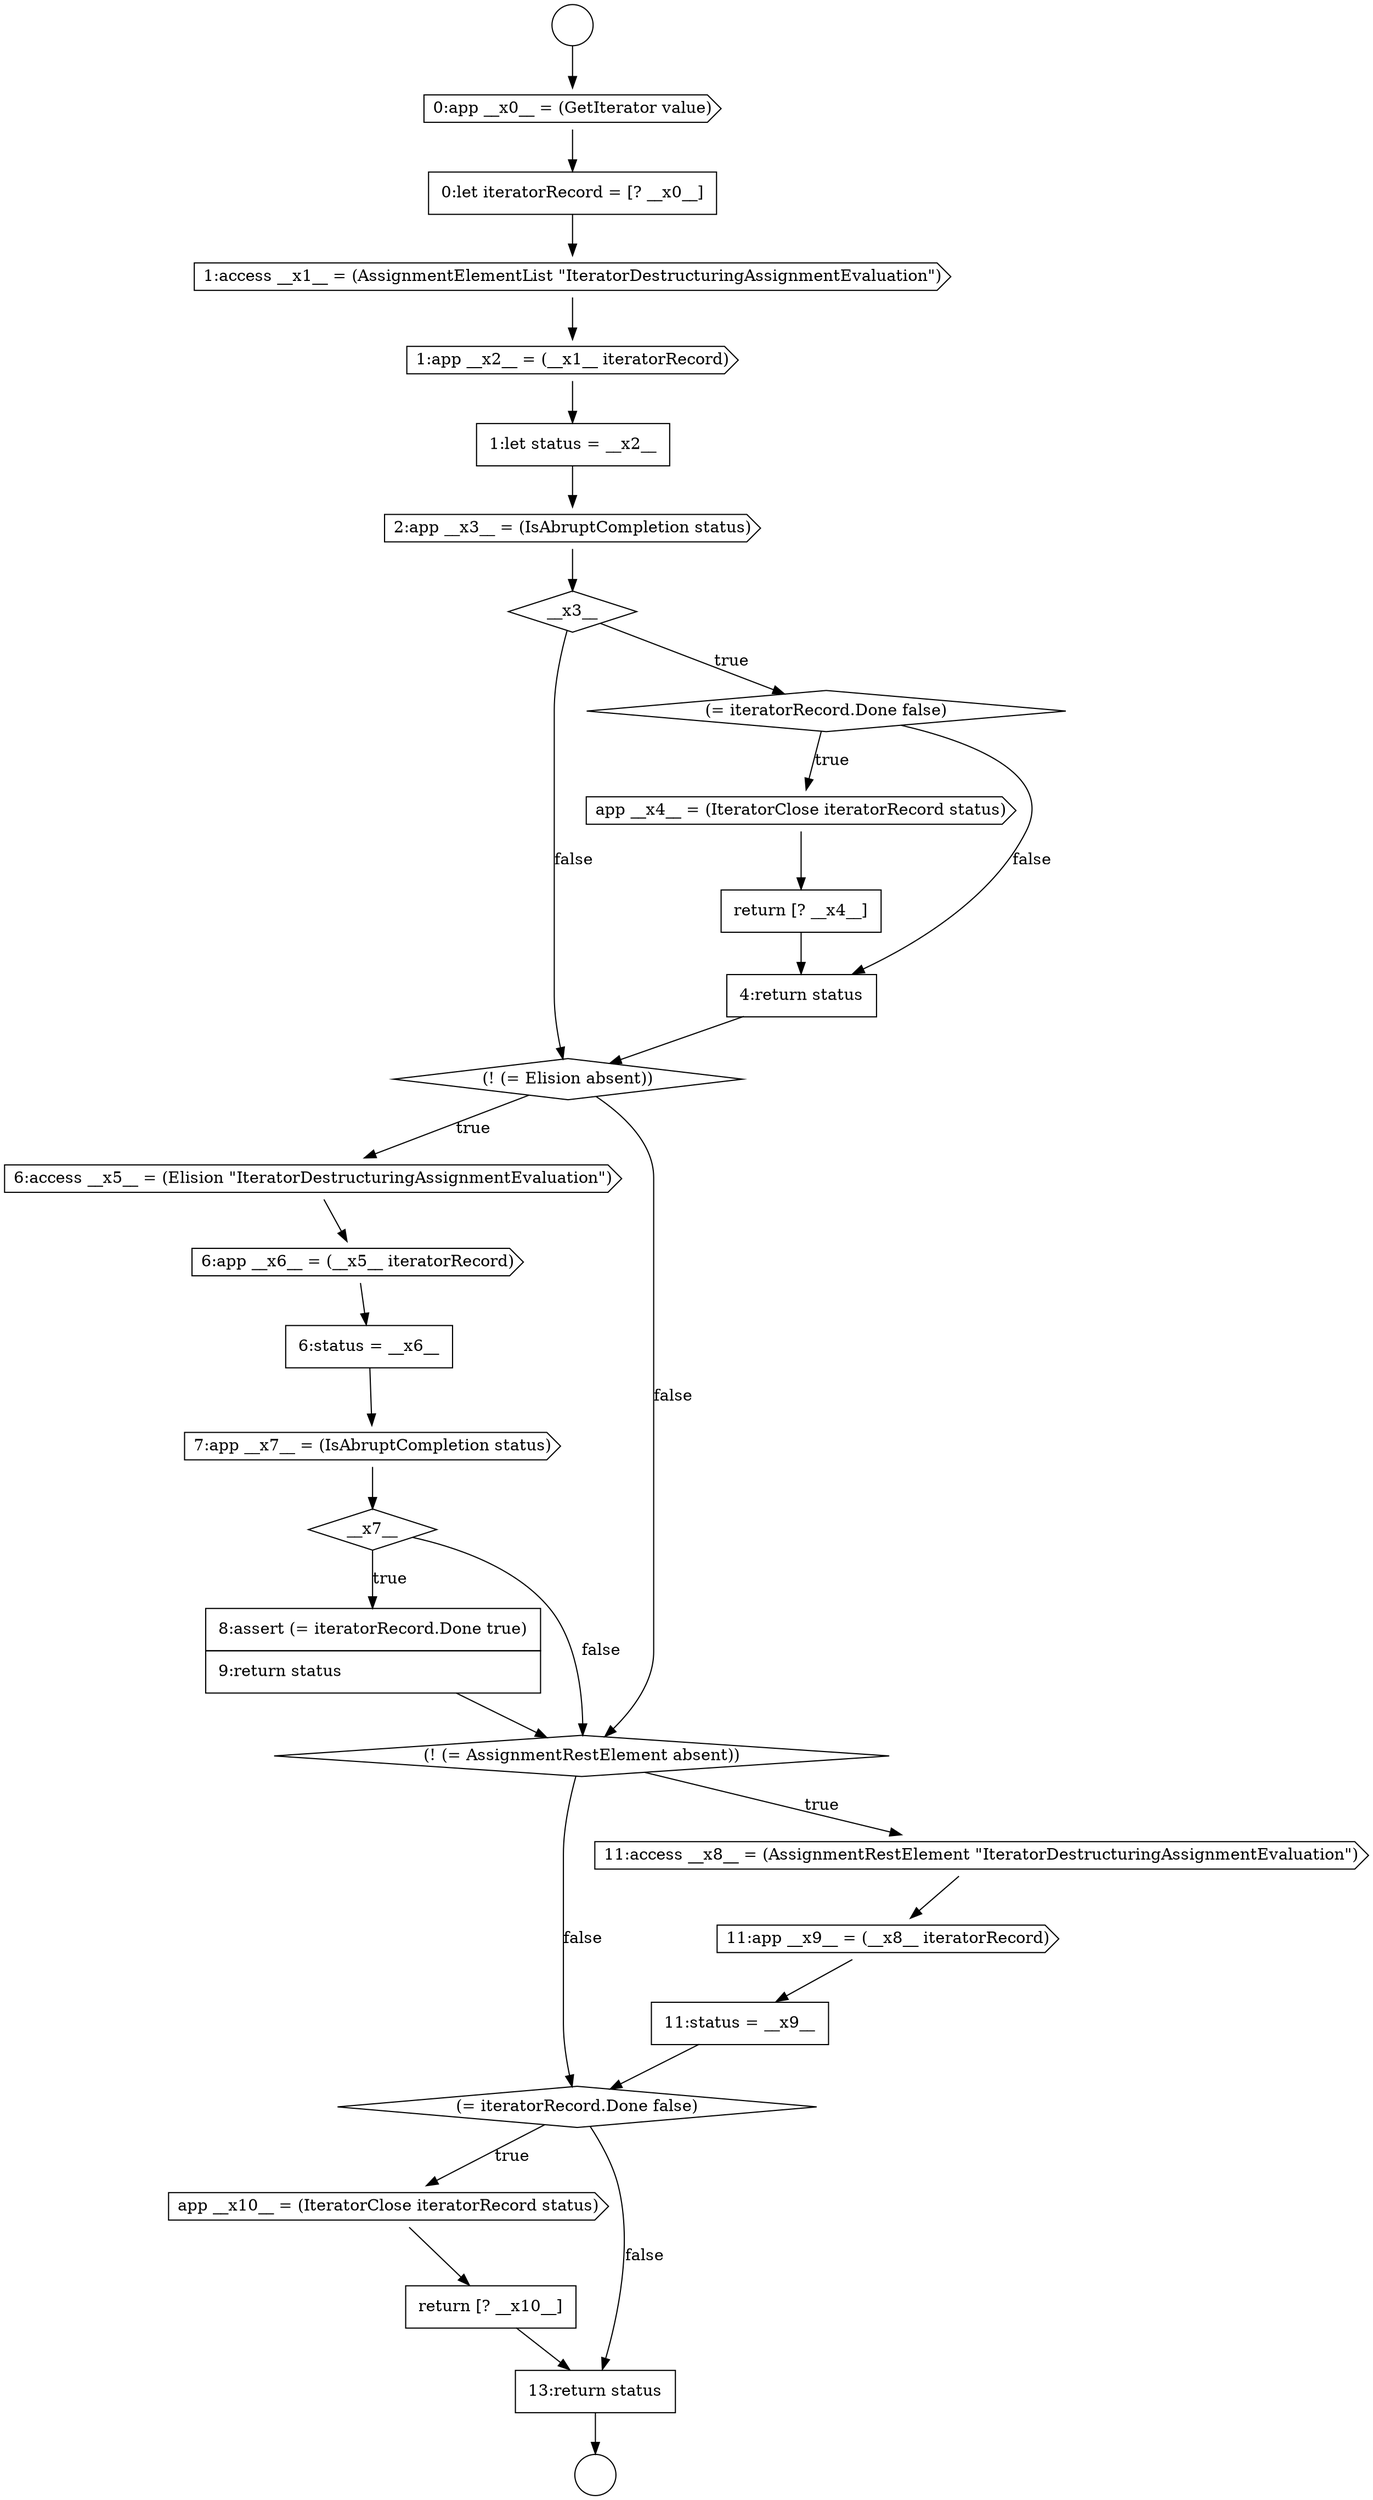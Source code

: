 digraph {
  node5173 [shape=circle label=" " color="black" fillcolor="white" style=filled]
  node5195 [shape=cds, label=<<font color="black">11:app __x9__ = (__x8__ iteratorRecord)</font>> color="black" fillcolor="white" style=filled]
  node5174 [shape=circle label=" " color="black" fillcolor="white" style=filled]
  node5177 [shape=cds, label=<<font color="black">1:access __x1__ = (AssignmentElementList &quot;IteratorDestructuringAssignmentEvaluation&quot;)</font>> color="black" fillcolor="white" style=filled]
  node5189 [shape=none, margin=0, label=<<font color="black">
    <table border="0" cellborder="1" cellspacing="0" cellpadding="10">
      <tr><td align="left">6:status = __x6__</td></tr>
    </table>
  </font>> color="black" fillcolor="white" style=filled]
  node5181 [shape=diamond, label=<<font color="black">__x3__</font>> color="black" fillcolor="white" style=filled]
  node5198 [shape=cds, label=<<font color="black">app __x10__ = (IteratorClose iteratorRecord status)</font>> color="black" fillcolor="white" style=filled]
  node5197 [shape=diamond, label=<<font color="black">(= iteratorRecord.Done false)</font>> color="black" fillcolor="white" style=filled]
  node5186 [shape=diamond, label=<<font color="black">(! (= Elision absent))</font>> color="black" fillcolor="white" style=filled]
  node5191 [shape=diamond, label=<<font color="black">__x7__</font>> color="black" fillcolor="white" style=filled]
  node5187 [shape=cds, label=<<font color="black">6:access __x5__ = (Elision &quot;IteratorDestructuringAssignmentEvaluation&quot;)</font>> color="black" fillcolor="white" style=filled]
  node5183 [shape=cds, label=<<font color="black">app __x4__ = (IteratorClose iteratorRecord status)</font>> color="black" fillcolor="white" style=filled]
  node5178 [shape=cds, label=<<font color="black">1:app __x2__ = (__x1__ iteratorRecord)</font>> color="black" fillcolor="white" style=filled]
  node5192 [shape=none, margin=0, label=<<font color="black">
    <table border="0" cellborder="1" cellspacing="0" cellpadding="10">
      <tr><td align="left">8:assert (= iteratorRecord.Done true)</td></tr>
      <tr><td align="left">9:return status</td></tr>
    </table>
  </font>> color="black" fillcolor="white" style=filled]
  node5188 [shape=cds, label=<<font color="black">6:app __x6__ = (__x5__ iteratorRecord)</font>> color="black" fillcolor="white" style=filled]
  node5182 [shape=diamond, label=<<font color="black">(= iteratorRecord.Done false)</font>> color="black" fillcolor="white" style=filled]
  node5199 [shape=none, margin=0, label=<<font color="black">
    <table border="0" cellborder="1" cellspacing="0" cellpadding="10">
      <tr><td align="left">return [? __x10__]</td></tr>
    </table>
  </font>> color="black" fillcolor="white" style=filled]
  node5193 [shape=diamond, label=<<font color="black">(! (= AssignmentRestElement absent))</font>> color="black" fillcolor="white" style=filled]
  node5185 [shape=none, margin=0, label=<<font color="black">
    <table border="0" cellborder="1" cellspacing="0" cellpadding="10">
      <tr><td align="left">4:return status</td></tr>
    </table>
  </font>> color="black" fillcolor="white" style=filled]
  node5190 [shape=cds, label=<<font color="black">7:app __x7__ = (IsAbruptCompletion status)</font>> color="black" fillcolor="white" style=filled]
  node5175 [shape=cds, label=<<font color="black">0:app __x0__ = (GetIterator value)</font>> color="black" fillcolor="white" style=filled]
  node5180 [shape=cds, label=<<font color="black">2:app __x3__ = (IsAbruptCompletion status)</font>> color="black" fillcolor="white" style=filled]
  node5179 [shape=none, margin=0, label=<<font color="black">
    <table border="0" cellborder="1" cellspacing="0" cellpadding="10">
      <tr><td align="left">1:let status = __x2__</td></tr>
    </table>
  </font>> color="black" fillcolor="white" style=filled]
  node5184 [shape=none, margin=0, label=<<font color="black">
    <table border="0" cellborder="1" cellspacing="0" cellpadding="10">
      <tr><td align="left">return [? __x4__]</td></tr>
    </table>
  </font>> color="black" fillcolor="white" style=filled]
  node5196 [shape=none, margin=0, label=<<font color="black">
    <table border="0" cellborder="1" cellspacing="0" cellpadding="10">
      <tr><td align="left">11:status = __x9__</td></tr>
    </table>
  </font>> color="black" fillcolor="white" style=filled]
  node5194 [shape=cds, label=<<font color="black">11:access __x8__ = (AssignmentRestElement &quot;IteratorDestructuringAssignmentEvaluation&quot;)</font>> color="black" fillcolor="white" style=filled]
  node5176 [shape=none, margin=0, label=<<font color="black">
    <table border="0" cellborder="1" cellspacing="0" cellpadding="10">
      <tr><td align="left">0:let iteratorRecord = [? __x0__]</td></tr>
    </table>
  </font>> color="black" fillcolor="white" style=filled]
  node5200 [shape=none, margin=0, label=<<font color="black">
    <table border="0" cellborder="1" cellspacing="0" cellpadding="10">
      <tr><td align="left">13:return status</td></tr>
    </table>
  </font>> color="black" fillcolor="white" style=filled]
  node5189 -> node5190 [ color="black"]
  node5179 -> node5180 [ color="black"]
  node5182 -> node5183 [label=<<font color="black">true</font>> color="black"]
  node5182 -> node5185 [label=<<font color="black">false</font>> color="black"]
  node5194 -> node5195 [ color="black"]
  node5187 -> node5188 [ color="black"]
  node5176 -> node5177 [ color="black"]
  node5190 -> node5191 [ color="black"]
  node5185 -> node5186 [ color="black"]
  node5184 -> node5185 [ color="black"]
  node5200 -> node5174 [ color="black"]
  node5193 -> node5194 [label=<<font color="black">true</font>> color="black"]
  node5193 -> node5197 [label=<<font color="black">false</font>> color="black"]
  node5197 -> node5198 [label=<<font color="black">true</font>> color="black"]
  node5197 -> node5200 [label=<<font color="black">false</font>> color="black"]
  node5177 -> node5178 [ color="black"]
  node5180 -> node5181 [ color="black"]
  node5183 -> node5184 [ color="black"]
  node5195 -> node5196 [ color="black"]
  node5186 -> node5187 [label=<<font color="black">true</font>> color="black"]
  node5186 -> node5193 [label=<<font color="black">false</font>> color="black"]
  node5192 -> node5193 [ color="black"]
  node5191 -> node5192 [label=<<font color="black">true</font>> color="black"]
  node5191 -> node5193 [label=<<font color="black">false</font>> color="black"]
  node5173 -> node5175 [ color="black"]
  node5178 -> node5179 [ color="black"]
  node5175 -> node5176 [ color="black"]
  node5181 -> node5182 [label=<<font color="black">true</font>> color="black"]
  node5181 -> node5186 [label=<<font color="black">false</font>> color="black"]
  node5196 -> node5197 [ color="black"]
  node5198 -> node5199 [ color="black"]
  node5199 -> node5200 [ color="black"]
  node5188 -> node5189 [ color="black"]
}
